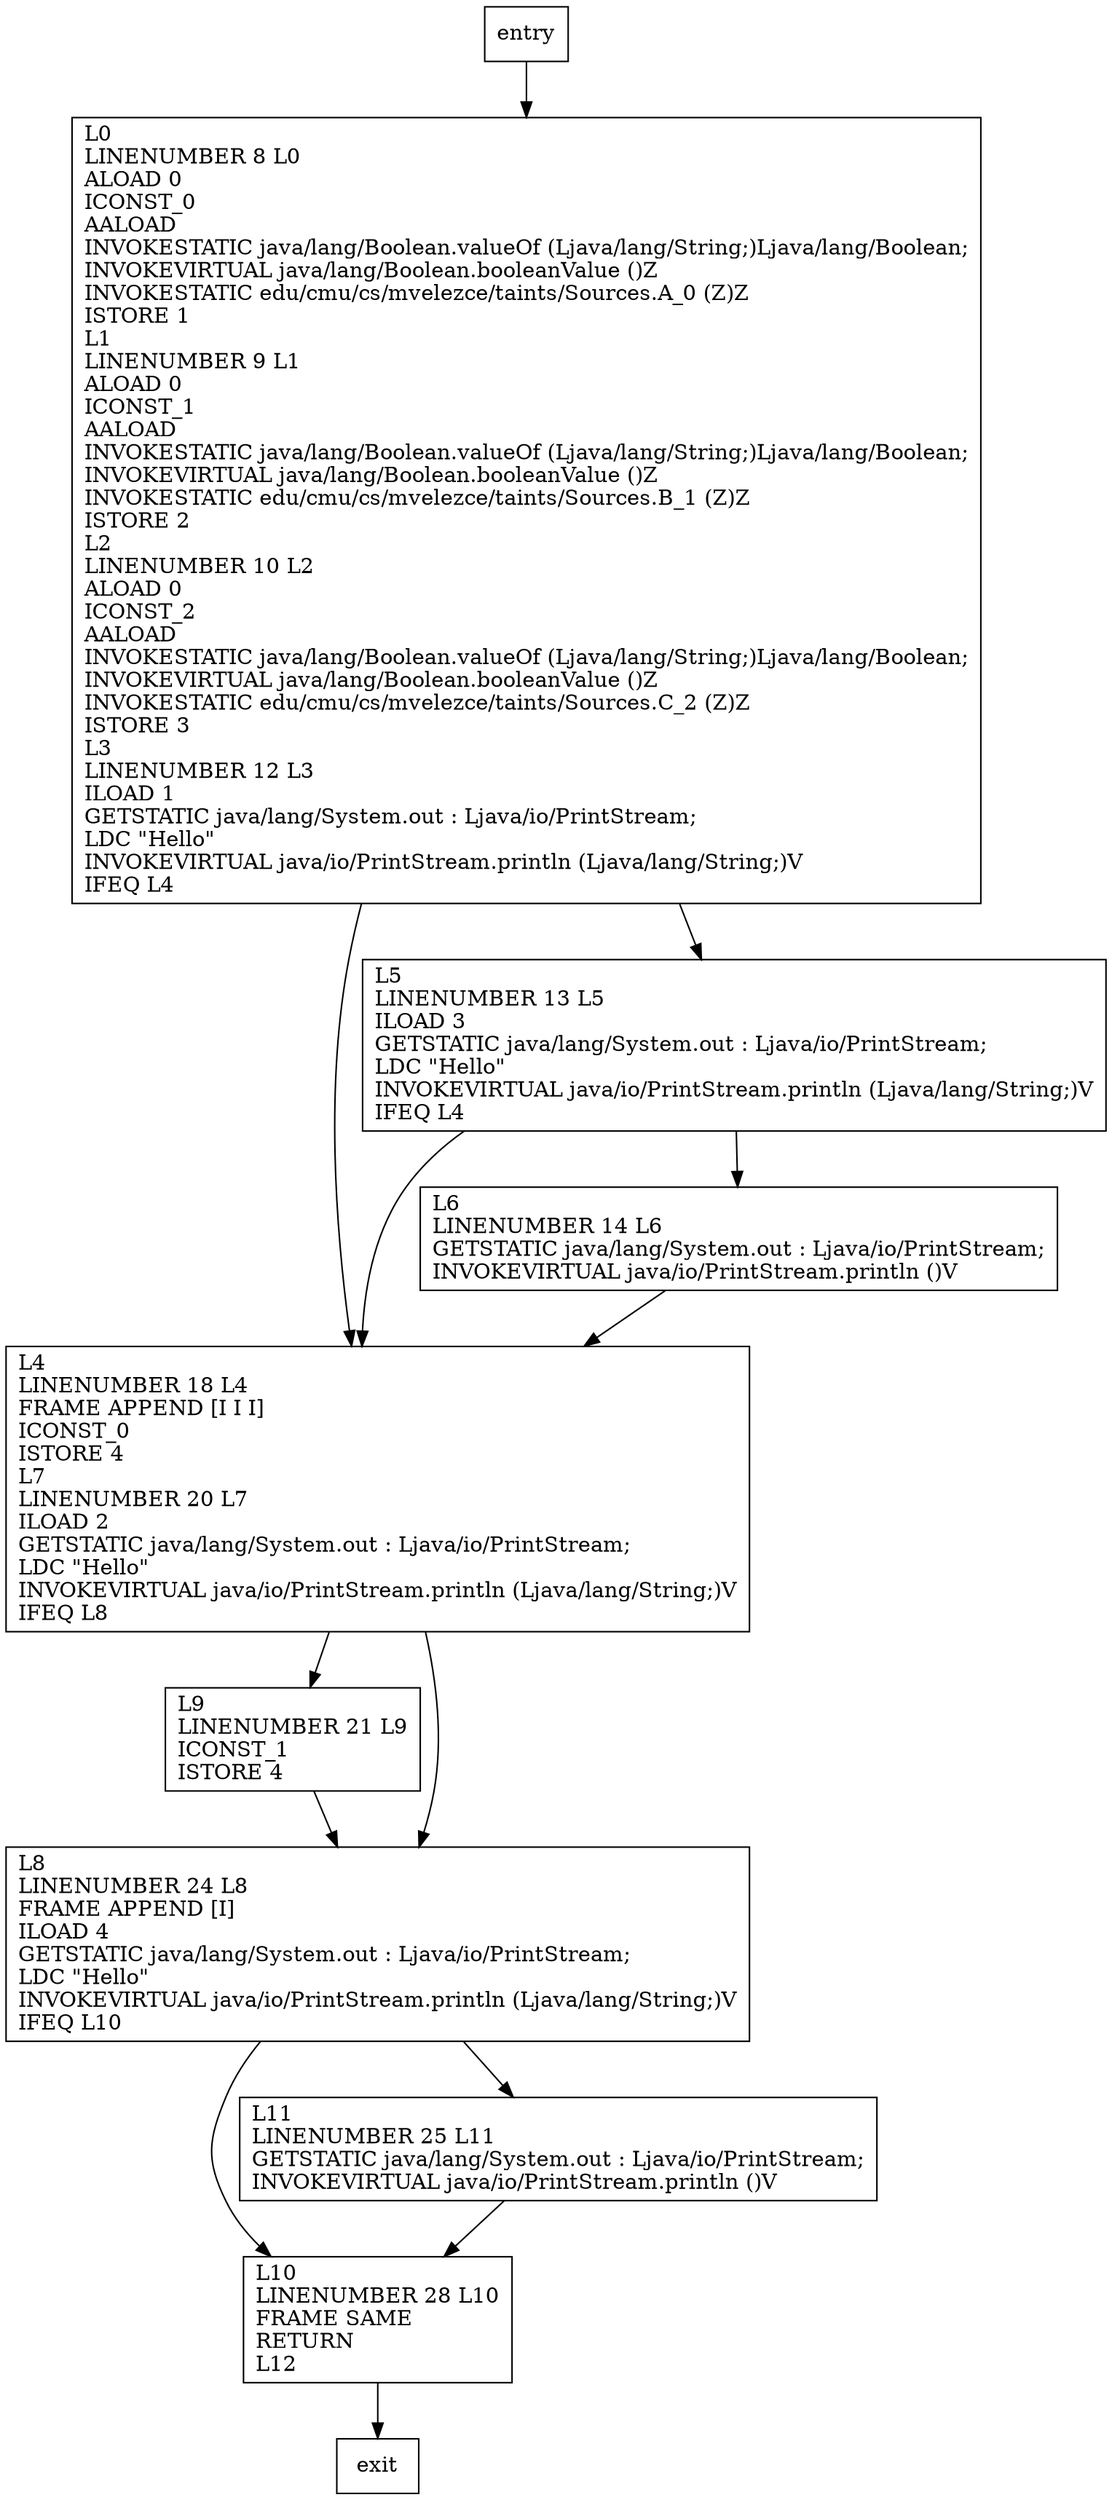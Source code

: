 digraph main {
node [shape=record];
538721498 [label="L4\lLINENUMBER 18 L4\lFRAME APPEND [I I I]\lICONST_0\lISTORE 4\lL7\lLINENUMBER 20 L7\lILOAD 2\lGETSTATIC java/lang/System.out : Ljava/io/PrintStream;\lLDC \"Hello\"\lINVOKEVIRTUAL java/io/PrintStream.println (Ljava/lang/String;)V\lIFEQ L8\l"];
1195909598 [label="L9\lLINENUMBER 21 L9\lICONST_1\lISTORE 4\l"];
1590028899 [label="L10\lLINENUMBER 28 L10\lFRAME SAME\lRETURN\lL12\l"];
2142536057 [label="L0\lLINENUMBER 8 L0\lALOAD 0\lICONST_0\lAALOAD\lINVOKESTATIC java/lang/Boolean.valueOf (Ljava/lang/String;)Ljava/lang/Boolean;\lINVOKEVIRTUAL java/lang/Boolean.booleanValue ()Z\lINVOKESTATIC edu/cmu/cs/mvelezce/taints/Sources.A_0 (Z)Z\lISTORE 1\lL1\lLINENUMBER 9 L1\lALOAD 0\lICONST_1\lAALOAD\lINVOKESTATIC java/lang/Boolean.valueOf (Ljava/lang/String;)Ljava/lang/Boolean;\lINVOKEVIRTUAL java/lang/Boolean.booleanValue ()Z\lINVOKESTATIC edu/cmu/cs/mvelezce/taints/Sources.B_1 (Z)Z\lISTORE 2\lL2\lLINENUMBER 10 L2\lALOAD 0\lICONST_2\lAALOAD\lINVOKESTATIC java/lang/Boolean.valueOf (Ljava/lang/String;)Ljava/lang/Boolean;\lINVOKEVIRTUAL java/lang/Boolean.booleanValue ()Z\lINVOKESTATIC edu/cmu/cs/mvelezce/taints/Sources.C_2 (Z)Z\lISTORE 3\lL3\lLINENUMBER 12 L3\lILOAD 1\lGETSTATIC java/lang/System.out : Ljava/io/PrintStream;\lLDC \"Hello\"\lINVOKEVIRTUAL java/io/PrintStream.println (Ljava/lang/String;)V\lIFEQ L4\l"];
1283906060 [label="L5\lLINENUMBER 13 L5\lILOAD 3\lGETSTATIC java/lang/System.out : Ljava/io/PrintStream;\lLDC \"Hello\"\lINVOKEVIRTUAL java/io/PrintStream.println (Ljava/lang/String;)V\lIFEQ L4\l"];
108209958 [label="L8\lLINENUMBER 24 L8\lFRAME APPEND [I]\lILOAD 4\lGETSTATIC java/lang/System.out : Ljava/io/PrintStream;\lLDC \"Hello\"\lINVOKEVIRTUAL java/io/PrintStream.println (Ljava/lang/String;)V\lIFEQ L10\l"];
1570228900 [label="L6\lLINENUMBER 14 L6\lGETSTATIC java/lang/System.out : Ljava/io/PrintStream;\lINVOKEVIRTUAL java/io/PrintStream.println ()V\l"];
1030014337 [label="L11\lLINENUMBER 25 L11\lGETSTATIC java/lang/System.out : Ljava/io/PrintStream;\lINVOKEVIRTUAL java/io/PrintStream.println ()V\l"];
entry;
exit;
entry -> 2142536057;
538721498 -> 1195909598;
538721498 -> 108209958;
1195909598 -> 108209958;
1590028899 -> exit;
2142536057 -> 538721498;
2142536057 -> 1283906060;
1283906060 -> 538721498;
1283906060 -> 1570228900;
108209958 -> 1590028899;
108209958 -> 1030014337;
1570228900 -> 538721498;
1030014337 -> 1590028899;
}
